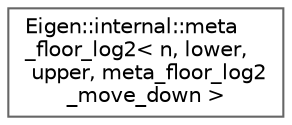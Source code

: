 digraph "类继承关系图"
{
 // LATEX_PDF_SIZE
  bgcolor="transparent";
  edge [fontname=Helvetica,fontsize=10,labelfontname=Helvetica,labelfontsize=10];
  node [fontname=Helvetica,fontsize=10,shape=box,height=0.2,width=0.4];
  rankdir="LR";
  Node0 [id="Node000000",label="Eigen::internal::meta\l_floor_log2\< n, lower,\l upper, meta_floor_log2\l_move_down \>",height=0.2,width=0.4,color="grey40", fillcolor="white", style="filled",URL="$struct_eigen_1_1internal_1_1meta__floor__log2_3_01n_00_01lower_00_01upper_00_01meta__floor__log2__move__down_01_4.html",tooltip=" "];
}
